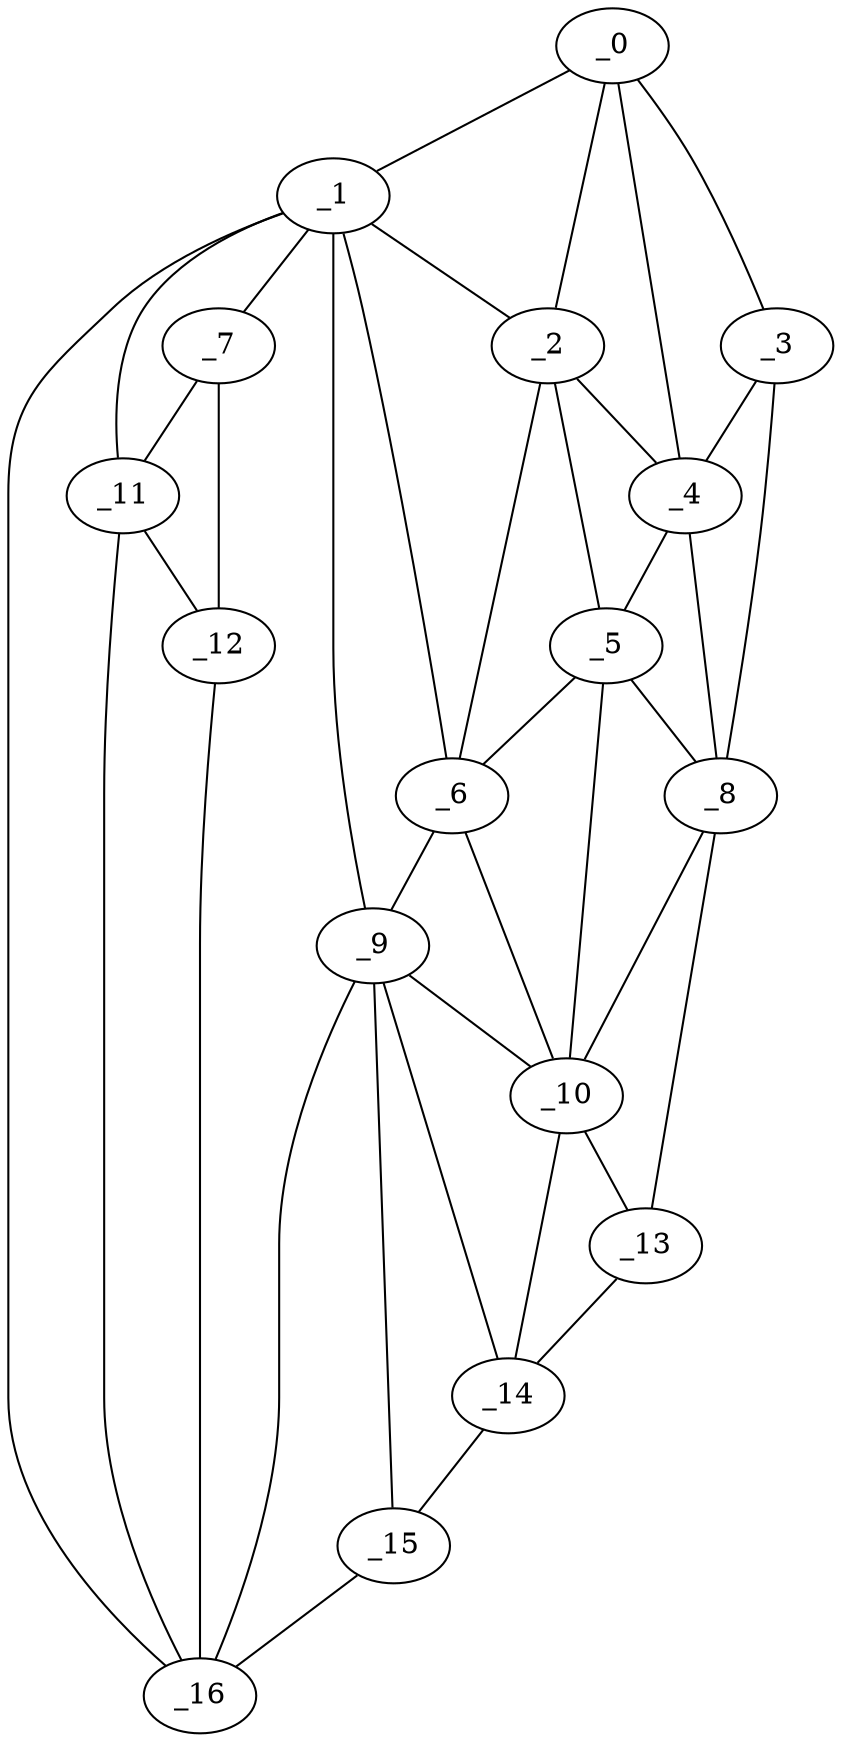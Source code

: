 graph "obj7__215.gxl" {
	_0	 [x=39,
		y=8];
	_1	 [x=46,
		y=70];
	_0 -- _1	 [valence=1];
	_2	 [x=49,
		y=30];
	_0 -- _2	 [valence=1];
	_3	 [x=52,
		y=3];
	_0 -- _3	 [valence=1];
	_4	 [x=55,
		y=9];
	_0 -- _4	 [valence=2];
	_1 -- _2	 [valence=1];
	_6	 [x=68,
		y=28];
	_1 -- _6	 [valence=2];
	_7	 [x=68,
		y=126];
	_1 -- _7	 [valence=1];
	_9	 [x=77,
		y=30];
	_1 -- _9	 [valence=2];
	_11	 [x=89,
		y=94];
	_1 -- _11	 [valence=1];
	_16	 [x=96,
		y=71];
	_1 -- _16	 [valence=2];
	_2 -- _4	 [valence=1];
	_5	 [x=66,
		y=25];
	_2 -- _5	 [valence=2];
	_2 -- _6	 [valence=2];
	_3 -- _4	 [valence=2];
	_8	 [x=69,
		y=5];
	_3 -- _8	 [valence=1];
	_4 -- _5	 [valence=2];
	_4 -- _8	 [valence=2];
	_5 -- _6	 [valence=2];
	_5 -- _8	 [valence=1];
	_10	 [x=80,
		y=19];
	_5 -- _10	 [valence=2];
	_6 -- _9	 [valence=1];
	_6 -- _10	 [valence=2];
	_7 -- _11	 [valence=2];
	_12	 [x=90,
		y=121];
	_7 -- _12	 [valence=1];
	_8 -- _10	 [valence=2];
	_13	 [x=94,
		y=14];
	_8 -- _13	 [valence=1];
	_9 -- _10	 [valence=2];
	_14	 [x=96,
		y=28];
	_9 -- _14	 [valence=2];
	_15	 [x=96,
		y=40];
	_9 -- _15	 [valence=2];
	_9 -- _16	 [valence=1];
	_10 -- _13	 [valence=1];
	_10 -- _14	 [valence=1];
	_11 -- _12	 [valence=1];
	_11 -- _16	 [valence=2];
	_12 -- _16	 [valence=1];
	_13 -- _14	 [valence=1];
	_14 -- _15	 [valence=1];
	_15 -- _16	 [valence=1];
}
